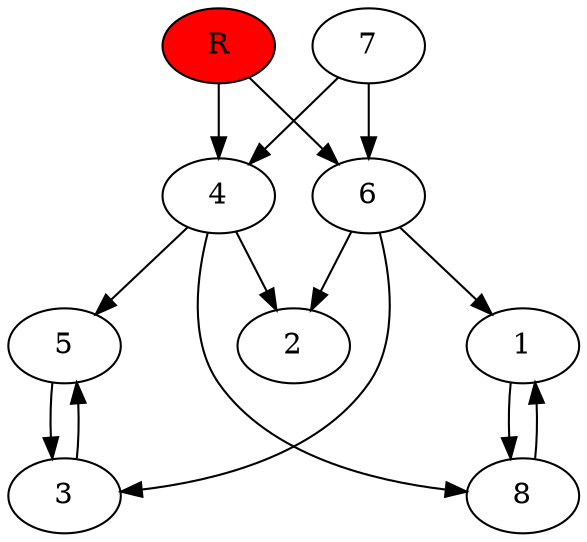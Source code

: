 digraph prb27731 {
	1
	2
	3
	4
	5
	6
	7
	8
	R [fillcolor="#ff0000" style=filled]
	1 -> 8
	3 -> 5
	4 -> 2
	4 -> 5
	4 -> 8
	5 -> 3
	6 -> 1
	6 -> 2
	6 -> 3
	7 -> 4
	7 -> 6
	8 -> 1
	R -> 4
	R -> 6
}
